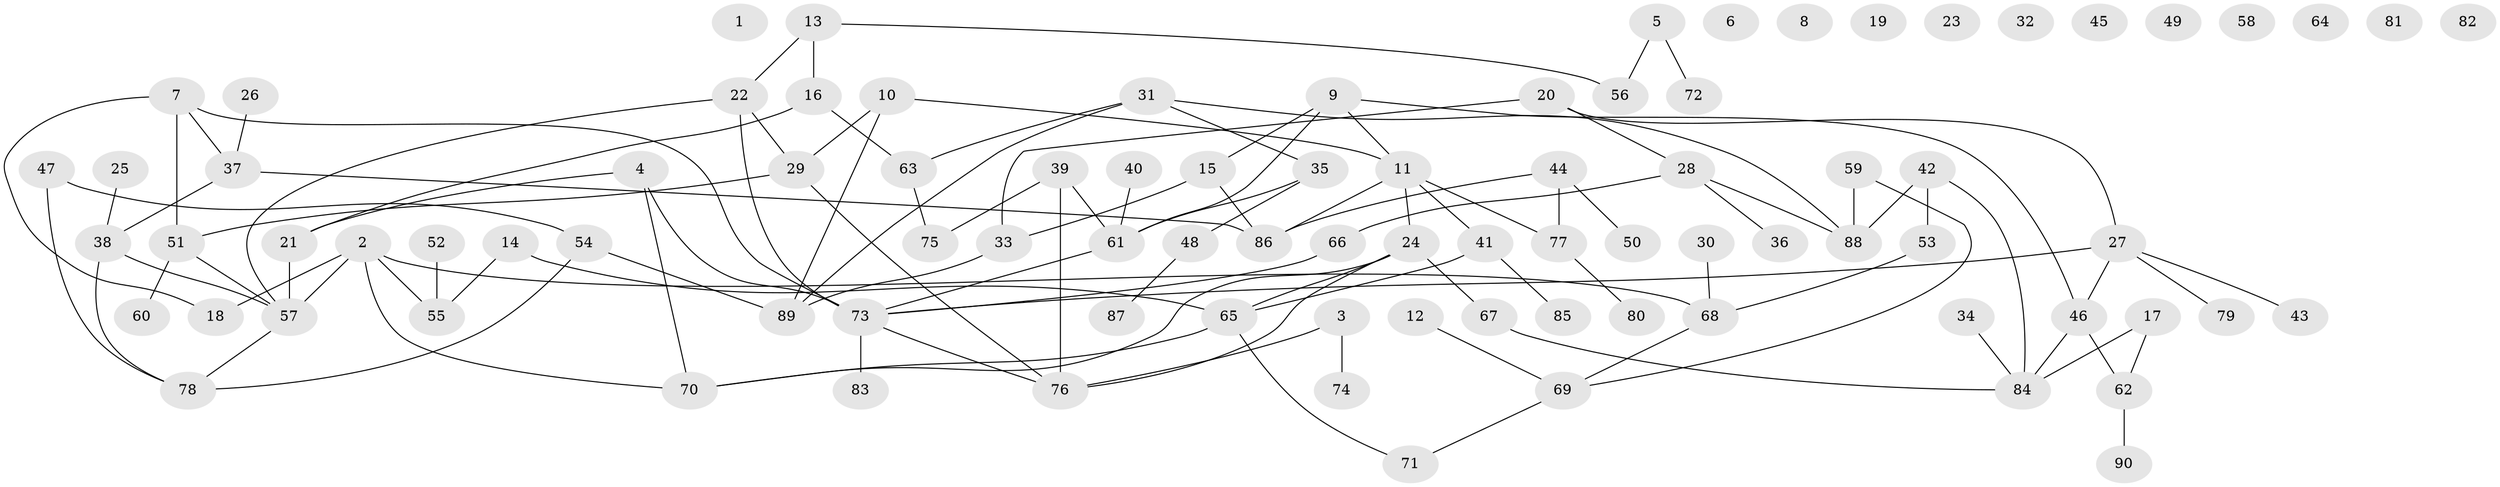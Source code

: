 // coarse degree distribution, {0: 0.19047619047619047, 2: 0.12698412698412698, 4: 0.1746031746031746, 1: 0.2698412698412698, 5: 0.1111111111111111, 3: 0.047619047619047616, 7: 0.047619047619047616, 6: 0.031746031746031744}
// Generated by graph-tools (version 1.1) at 2025/42/03/04/25 21:42:23]
// undirected, 90 vertices, 112 edges
graph export_dot {
graph [start="1"]
  node [color=gray90,style=filled];
  1;
  2;
  3;
  4;
  5;
  6;
  7;
  8;
  9;
  10;
  11;
  12;
  13;
  14;
  15;
  16;
  17;
  18;
  19;
  20;
  21;
  22;
  23;
  24;
  25;
  26;
  27;
  28;
  29;
  30;
  31;
  32;
  33;
  34;
  35;
  36;
  37;
  38;
  39;
  40;
  41;
  42;
  43;
  44;
  45;
  46;
  47;
  48;
  49;
  50;
  51;
  52;
  53;
  54;
  55;
  56;
  57;
  58;
  59;
  60;
  61;
  62;
  63;
  64;
  65;
  66;
  67;
  68;
  69;
  70;
  71;
  72;
  73;
  74;
  75;
  76;
  77;
  78;
  79;
  80;
  81;
  82;
  83;
  84;
  85;
  86;
  87;
  88;
  89;
  90;
  2 -- 18;
  2 -- 55;
  2 -- 57;
  2 -- 68;
  2 -- 70;
  3 -- 74;
  3 -- 76;
  4 -- 21;
  4 -- 70;
  4 -- 73;
  5 -- 56;
  5 -- 72;
  7 -- 18;
  7 -- 37;
  7 -- 51;
  7 -- 73;
  9 -- 11;
  9 -- 15;
  9 -- 46;
  9 -- 61;
  10 -- 11;
  10 -- 29;
  10 -- 89;
  11 -- 24;
  11 -- 41;
  11 -- 77;
  11 -- 86;
  12 -- 69;
  13 -- 16;
  13 -- 22;
  13 -- 56;
  14 -- 55;
  14 -- 65;
  15 -- 33;
  15 -- 86;
  16 -- 21;
  16 -- 63;
  17 -- 62;
  17 -- 84;
  20 -- 27;
  20 -- 28;
  20 -- 33;
  21 -- 57;
  22 -- 29;
  22 -- 57;
  22 -- 73;
  24 -- 65;
  24 -- 67;
  24 -- 70;
  24 -- 76;
  25 -- 38;
  26 -- 37;
  27 -- 43;
  27 -- 46;
  27 -- 73;
  27 -- 79;
  28 -- 36;
  28 -- 66;
  28 -- 88;
  29 -- 51;
  29 -- 76;
  30 -- 68;
  31 -- 35;
  31 -- 63;
  31 -- 88;
  31 -- 89;
  33 -- 89;
  34 -- 84;
  35 -- 48;
  35 -- 61;
  37 -- 38;
  37 -- 86;
  38 -- 57;
  38 -- 78;
  39 -- 61;
  39 -- 75;
  39 -- 76;
  40 -- 61;
  41 -- 65;
  41 -- 85;
  42 -- 53;
  42 -- 84;
  42 -- 88;
  44 -- 50;
  44 -- 77;
  44 -- 86;
  46 -- 62;
  46 -- 84;
  47 -- 54;
  47 -- 78;
  48 -- 87;
  51 -- 57;
  51 -- 60;
  52 -- 55;
  53 -- 68;
  54 -- 78;
  54 -- 89;
  57 -- 78;
  59 -- 69;
  59 -- 88;
  61 -- 73;
  62 -- 90;
  63 -- 75;
  65 -- 70;
  65 -- 71;
  66 -- 73;
  67 -- 84;
  68 -- 69;
  69 -- 71;
  73 -- 76;
  73 -- 83;
  77 -- 80;
}
